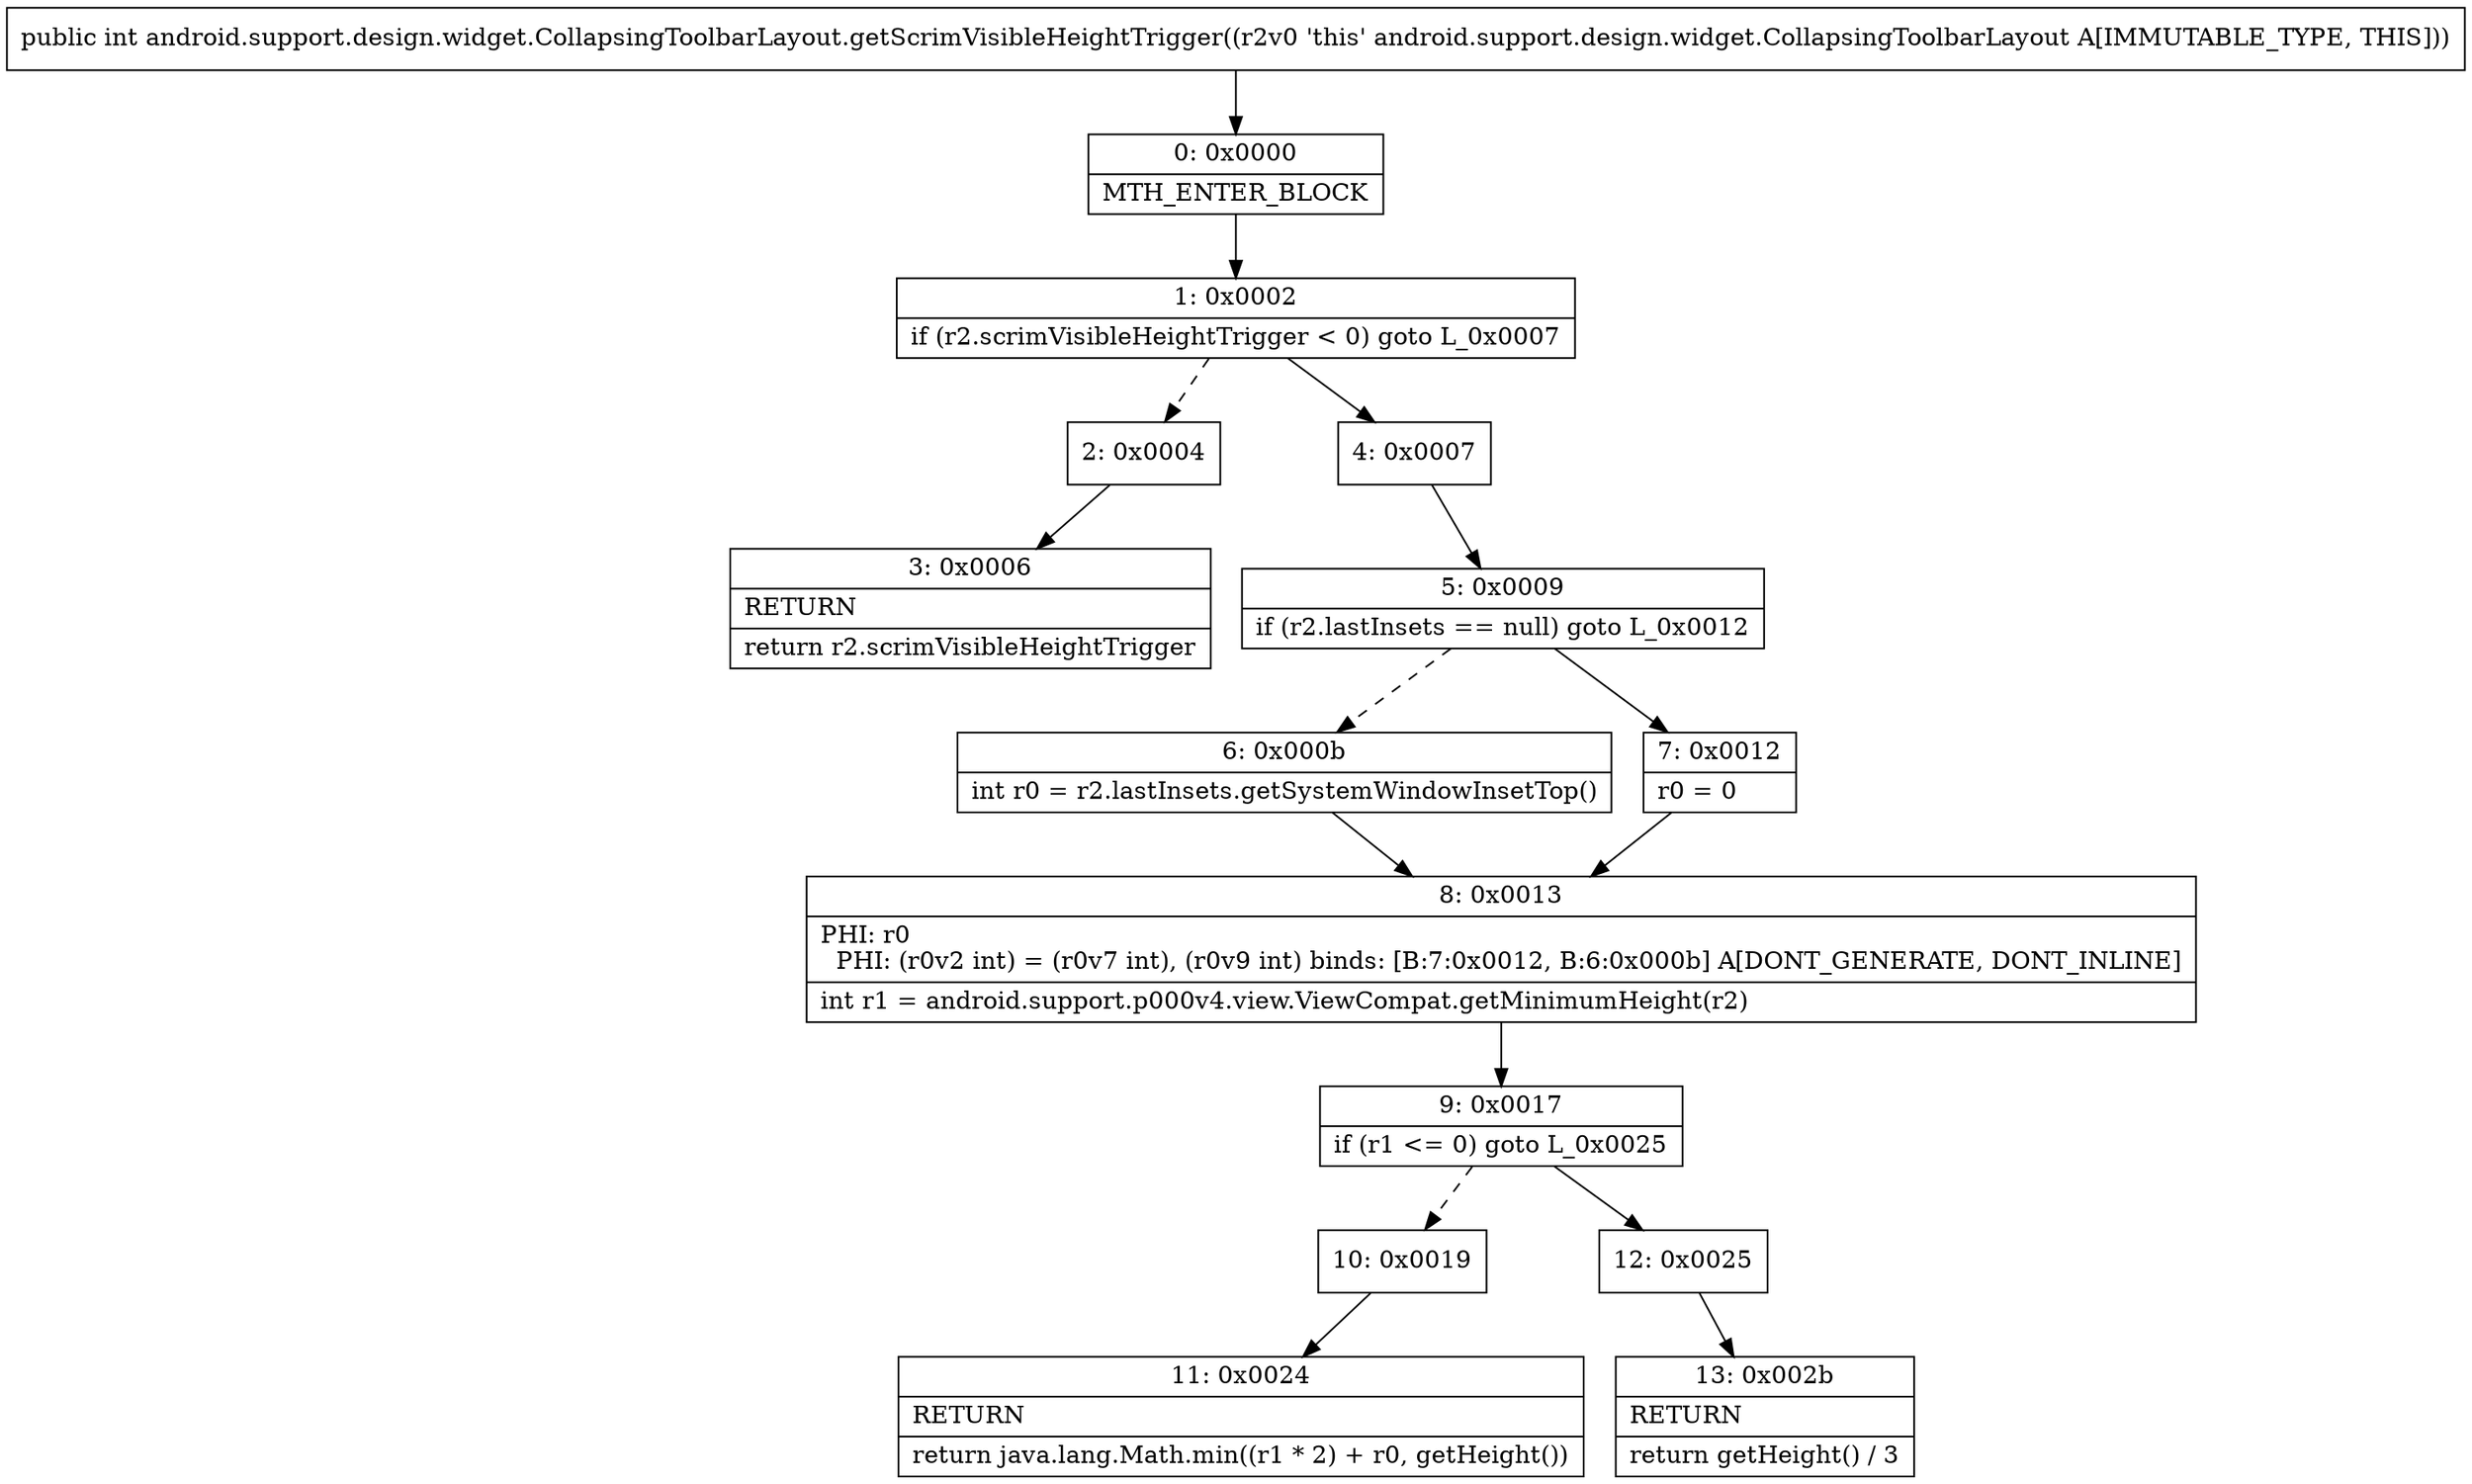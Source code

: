digraph "CFG forandroid.support.design.widget.CollapsingToolbarLayout.getScrimVisibleHeightTrigger()I" {
Node_0 [shape=record,label="{0\:\ 0x0000|MTH_ENTER_BLOCK\l}"];
Node_1 [shape=record,label="{1\:\ 0x0002|if (r2.scrimVisibleHeightTrigger \< 0) goto L_0x0007\l}"];
Node_2 [shape=record,label="{2\:\ 0x0004}"];
Node_3 [shape=record,label="{3\:\ 0x0006|RETURN\l|return r2.scrimVisibleHeightTrigger\l}"];
Node_4 [shape=record,label="{4\:\ 0x0007}"];
Node_5 [shape=record,label="{5\:\ 0x0009|if (r2.lastInsets == null) goto L_0x0012\l}"];
Node_6 [shape=record,label="{6\:\ 0x000b|int r0 = r2.lastInsets.getSystemWindowInsetTop()\l}"];
Node_7 [shape=record,label="{7\:\ 0x0012|r0 = 0\l}"];
Node_8 [shape=record,label="{8\:\ 0x0013|PHI: r0 \l  PHI: (r0v2 int) = (r0v7 int), (r0v9 int) binds: [B:7:0x0012, B:6:0x000b] A[DONT_GENERATE, DONT_INLINE]\l|int r1 = android.support.p000v4.view.ViewCompat.getMinimumHeight(r2)\l}"];
Node_9 [shape=record,label="{9\:\ 0x0017|if (r1 \<= 0) goto L_0x0025\l}"];
Node_10 [shape=record,label="{10\:\ 0x0019}"];
Node_11 [shape=record,label="{11\:\ 0x0024|RETURN\l|return java.lang.Math.min((r1 * 2) + r0, getHeight())\l}"];
Node_12 [shape=record,label="{12\:\ 0x0025}"];
Node_13 [shape=record,label="{13\:\ 0x002b|RETURN\l|return getHeight() \/ 3\l}"];
MethodNode[shape=record,label="{public int android.support.design.widget.CollapsingToolbarLayout.getScrimVisibleHeightTrigger((r2v0 'this' android.support.design.widget.CollapsingToolbarLayout A[IMMUTABLE_TYPE, THIS])) }"];
MethodNode -> Node_0;
Node_0 -> Node_1;
Node_1 -> Node_2[style=dashed];
Node_1 -> Node_4;
Node_2 -> Node_3;
Node_4 -> Node_5;
Node_5 -> Node_6[style=dashed];
Node_5 -> Node_7;
Node_6 -> Node_8;
Node_7 -> Node_8;
Node_8 -> Node_9;
Node_9 -> Node_10[style=dashed];
Node_9 -> Node_12;
Node_10 -> Node_11;
Node_12 -> Node_13;
}

